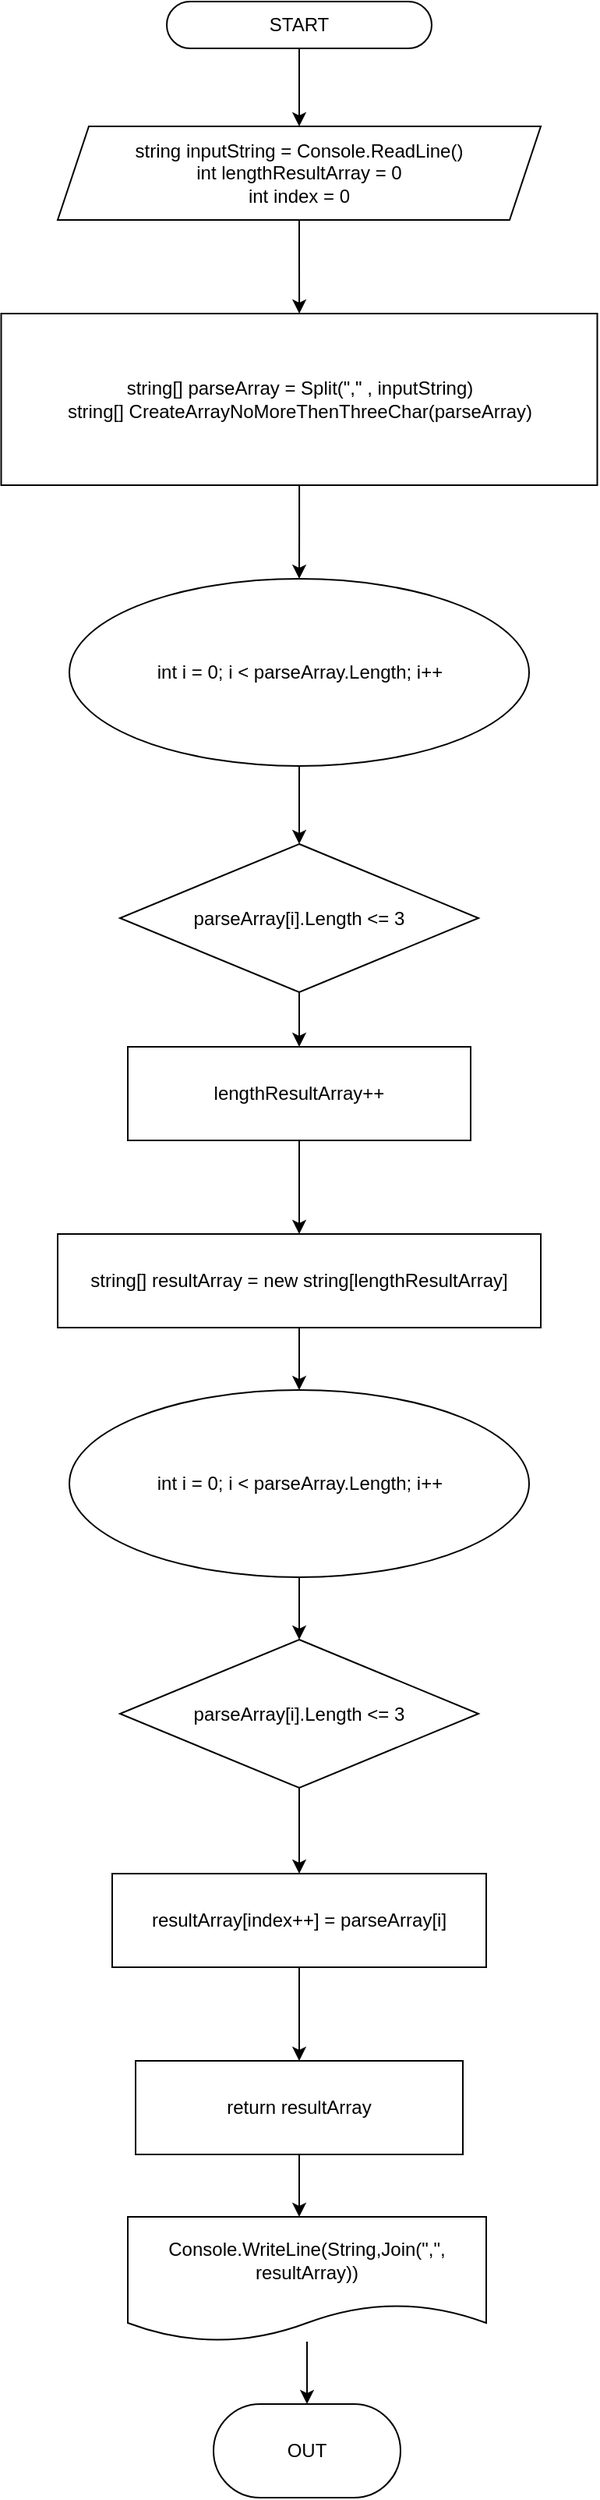 <mxfile version="20.8.23" type="device"><diagram name="Страница 1" id="zjJw1L-HgBOqwwEy0Mp5"><mxGraphModel dx="1372" dy="795" grid="1" gridSize="10" guides="1" tooltips="1" connect="1" arrows="1" fold="1" page="1" pageScale="1" pageWidth="827" pageHeight="1169" math="0" shadow="0"><root><mxCell id="0"/><mxCell id="1" parent="0"/><mxCell id="HS7Jh_4J-BbeJIwhmBcz-3" style="edgeStyle=orthogonalEdgeStyle;rounded=0;orthogonalLoop=1;jettySize=auto;html=1;entryX=0.5;entryY=0;entryDx=0;entryDy=0;" edge="1" parent="1" source="HS7Jh_4J-BbeJIwhmBcz-1" target="HS7Jh_4J-BbeJIwhmBcz-2"><mxGeometry relative="1" as="geometry"/></mxCell><mxCell id="HS7Jh_4J-BbeJIwhmBcz-1" value="START" style="rounded=1;whiteSpace=wrap;html=1;arcSize=50;" vertex="1" parent="1"><mxGeometry x="315" y="40" width="170" height="30" as="geometry"/></mxCell><mxCell id="HS7Jh_4J-BbeJIwhmBcz-5" style="edgeStyle=orthogonalEdgeStyle;rounded=0;orthogonalLoop=1;jettySize=auto;html=1;" edge="1" parent="1" source="HS7Jh_4J-BbeJIwhmBcz-2" target="HS7Jh_4J-BbeJIwhmBcz-4"><mxGeometry relative="1" as="geometry"/></mxCell><mxCell id="HS7Jh_4J-BbeJIwhmBcz-2" value="&lt;div&gt;string inputString = Console.ReadLine()&lt;/div&gt;&lt;div&gt;int lengthResultArray = 0&lt;/div&gt;&lt;div&gt;int index = 0&lt;br&gt; &lt;/div&gt;" style="shape=parallelogram;perimeter=parallelogramPerimeter;whiteSpace=wrap;html=1;fixedSize=1;" vertex="1" parent="1"><mxGeometry x="245" y="120" width="310" height="60" as="geometry"/></mxCell><mxCell id="HS7Jh_4J-BbeJIwhmBcz-34" style="edgeStyle=orthogonalEdgeStyle;rounded=0;orthogonalLoop=1;jettySize=auto;html=1;entryX=0.5;entryY=0;entryDx=0;entryDy=0;" edge="1" parent="1" source="HS7Jh_4J-BbeJIwhmBcz-4" target="HS7Jh_4J-BbeJIwhmBcz-7"><mxGeometry relative="1" as="geometry"/></mxCell><mxCell id="HS7Jh_4J-BbeJIwhmBcz-4" value="&lt;div&gt;string[] parseArray = Split(&quot;,&quot; , inputString)&lt;/div&gt;&lt;div&gt;string[] CreateArrayNoMoreThenThreeChar(parseArray)&lt;br&gt;&lt;/div&gt;" style="rounded=0;whiteSpace=wrap;html=1;" vertex="1" parent="1"><mxGeometry x="208.75" y="240" width="382.5" height="110" as="geometry"/></mxCell><mxCell id="HS7Jh_4J-BbeJIwhmBcz-24" style="edgeStyle=orthogonalEdgeStyle;rounded=0;orthogonalLoop=1;jettySize=auto;html=1;" edge="1" parent="1" source="HS7Jh_4J-BbeJIwhmBcz-7" target="HS7Jh_4J-BbeJIwhmBcz-22"><mxGeometry relative="1" as="geometry"/></mxCell><mxCell id="HS7Jh_4J-BbeJIwhmBcz-7" value="int i = 0; i &amp;lt; parseArray.Length; i++" style="ellipse;whiteSpace=wrap;html=1;" vertex="1" parent="1"><mxGeometry x="252.5" y="410" width="295" height="120" as="geometry"/></mxCell><mxCell id="HS7Jh_4J-BbeJIwhmBcz-27" style="edgeStyle=orthogonalEdgeStyle;rounded=0;orthogonalLoop=1;jettySize=auto;html=1;" edge="1" parent="1" source="HS7Jh_4J-BbeJIwhmBcz-22" target="HS7Jh_4J-BbeJIwhmBcz-25"><mxGeometry relative="1" as="geometry"/></mxCell><mxCell id="HS7Jh_4J-BbeJIwhmBcz-22" value="parseArray[i].Length &amp;lt;= 3" style="rhombus;whiteSpace=wrap;html=1;" vertex="1" parent="1"><mxGeometry x="285" y="580" width="230" height="95" as="geometry"/></mxCell><mxCell id="HS7Jh_4J-BbeJIwhmBcz-28" style="edgeStyle=orthogonalEdgeStyle;rounded=0;orthogonalLoop=1;jettySize=auto;html=1;" edge="1" parent="1" source="HS7Jh_4J-BbeJIwhmBcz-25"><mxGeometry relative="1" as="geometry"><mxPoint x="400" y="830" as="targetPoint"/></mxGeometry></mxCell><mxCell id="HS7Jh_4J-BbeJIwhmBcz-25" value="lengthResultArray++" style="rounded=0;whiteSpace=wrap;html=1;" vertex="1" parent="1"><mxGeometry x="290" y="710" width="220" height="60" as="geometry"/></mxCell><mxCell id="HS7Jh_4J-BbeJIwhmBcz-31" style="edgeStyle=orthogonalEdgeStyle;rounded=0;orthogonalLoop=1;jettySize=auto;html=1;entryX=0.5;entryY=0;entryDx=0;entryDy=0;" edge="1" parent="1" source="HS7Jh_4J-BbeJIwhmBcz-29" target="HS7Jh_4J-BbeJIwhmBcz-30"><mxGeometry relative="1" as="geometry"/></mxCell><mxCell id="HS7Jh_4J-BbeJIwhmBcz-29" value="string[] resultArray = new string[lengthResultArray]" style="rounded=0;whiteSpace=wrap;html=1;" vertex="1" parent="1"><mxGeometry x="245" y="830" width="310" height="60" as="geometry"/></mxCell><mxCell id="HS7Jh_4J-BbeJIwhmBcz-36" style="edgeStyle=orthogonalEdgeStyle;rounded=0;orthogonalLoop=1;jettySize=auto;html=1;entryX=0.5;entryY=0;entryDx=0;entryDy=0;" edge="1" parent="1" source="HS7Jh_4J-BbeJIwhmBcz-30" target="HS7Jh_4J-BbeJIwhmBcz-35"><mxGeometry relative="1" as="geometry"/></mxCell><mxCell id="HS7Jh_4J-BbeJIwhmBcz-30" value="int i = 0; i &amp;lt; parseArray.Length; i++" style="ellipse;whiteSpace=wrap;html=1;" vertex="1" parent="1"><mxGeometry x="252.5" y="930" width="295" height="120" as="geometry"/></mxCell><mxCell id="HS7Jh_4J-BbeJIwhmBcz-38" style="edgeStyle=orthogonalEdgeStyle;rounded=0;orthogonalLoop=1;jettySize=auto;html=1;" edge="1" parent="1" source="HS7Jh_4J-BbeJIwhmBcz-35" target="HS7Jh_4J-BbeJIwhmBcz-37"><mxGeometry relative="1" as="geometry"/></mxCell><mxCell id="HS7Jh_4J-BbeJIwhmBcz-35" value="parseArray[i].Length &amp;lt;= 3" style="rhombus;whiteSpace=wrap;html=1;" vertex="1" parent="1"><mxGeometry x="285" y="1090" width="230" height="95" as="geometry"/></mxCell><mxCell id="HS7Jh_4J-BbeJIwhmBcz-39" style="edgeStyle=orthogonalEdgeStyle;rounded=0;orthogonalLoop=1;jettySize=auto;html=1;" edge="1" parent="1" source="HS7Jh_4J-BbeJIwhmBcz-37" target="HS7Jh_4J-BbeJIwhmBcz-40"><mxGeometry relative="1" as="geometry"><mxPoint x="400" y="1360" as="targetPoint"/></mxGeometry></mxCell><mxCell id="HS7Jh_4J-BbeJIwhmBcz-37" value="resultArray[index++] = parseArray[i]" style="rounded=0;whiteSpace=wrap;html=1;" vertex="1" parent="1"><mxGeometry x="280" y="1240" width="240" height="60" as="geometry"/></mxCell><mxCell id="HS7Jh_4J-BbeJIwhmBcz-46" style="edgeStyle=orthogonalEdgeStyle;rounded=0;orthogonalLoop=1;jettySize=auto;html=1;entryX=0.5;entryY=0;entryDx=0;entryDy=0;" edge="1" parent="1" source="HS7Jh_4J-BbeJIwhmBcz-40"><mxGeometry relative="1" as="geometry"><mxPoint x="400" y="1460" as="targetPoint"/></mxGeometry></mxCell><mxCell id="HS7Jh_4J-BbeJIwhmBcz-40" value="&lt;div&gt;return resultArray&lt;/div&gt;" style="rounded=0;whiteSpace=wrap;html=1;" vertex="1" parent="1"><mxGeometry x="295" y="1360" width="210" height="60" as="geometry"/></mxCell><mxCell id="HS7Jh_4J-BbeJIwhmBcz-50" style="edgeStyle=orthogonalEdgeStyle;rounded=0;orthogonalLoop=1;jettySize=auto;html=1;" edge="1" parent="1" source="HS7Jh_4J-BbeJIwhmBcz-47" target="HS7Jh_4J-BbeJIwhmBcz-49"><mxGeometry relative="1" as="geometry"/></mxCell><mxCell id="HS7Jh_4J-BbeJIwhmBcz-47" value="Console.WriteLine(String,Join(&quot;,&quot;, resultArray))" style="shape=document;whiteSpace=wrap;html=1;boundedLbl=1;" vertex="1" parent="1"><mxGeometry x="290" y="1460" width="230" height="80" as="geometry"/></mxCell><mxCell id="HS7Jh_4J-BbeJIwhmBcz-49" value="OUT" style="rounded=1;whiteSpace=wrap;html=1;arcSize=50;" vertex="1" parent="1"><mxGeometry x="345" y="1580" width="120" height="60" as="geometry"/></mxCell></root></mxGraphModel></diagram></mxfile>